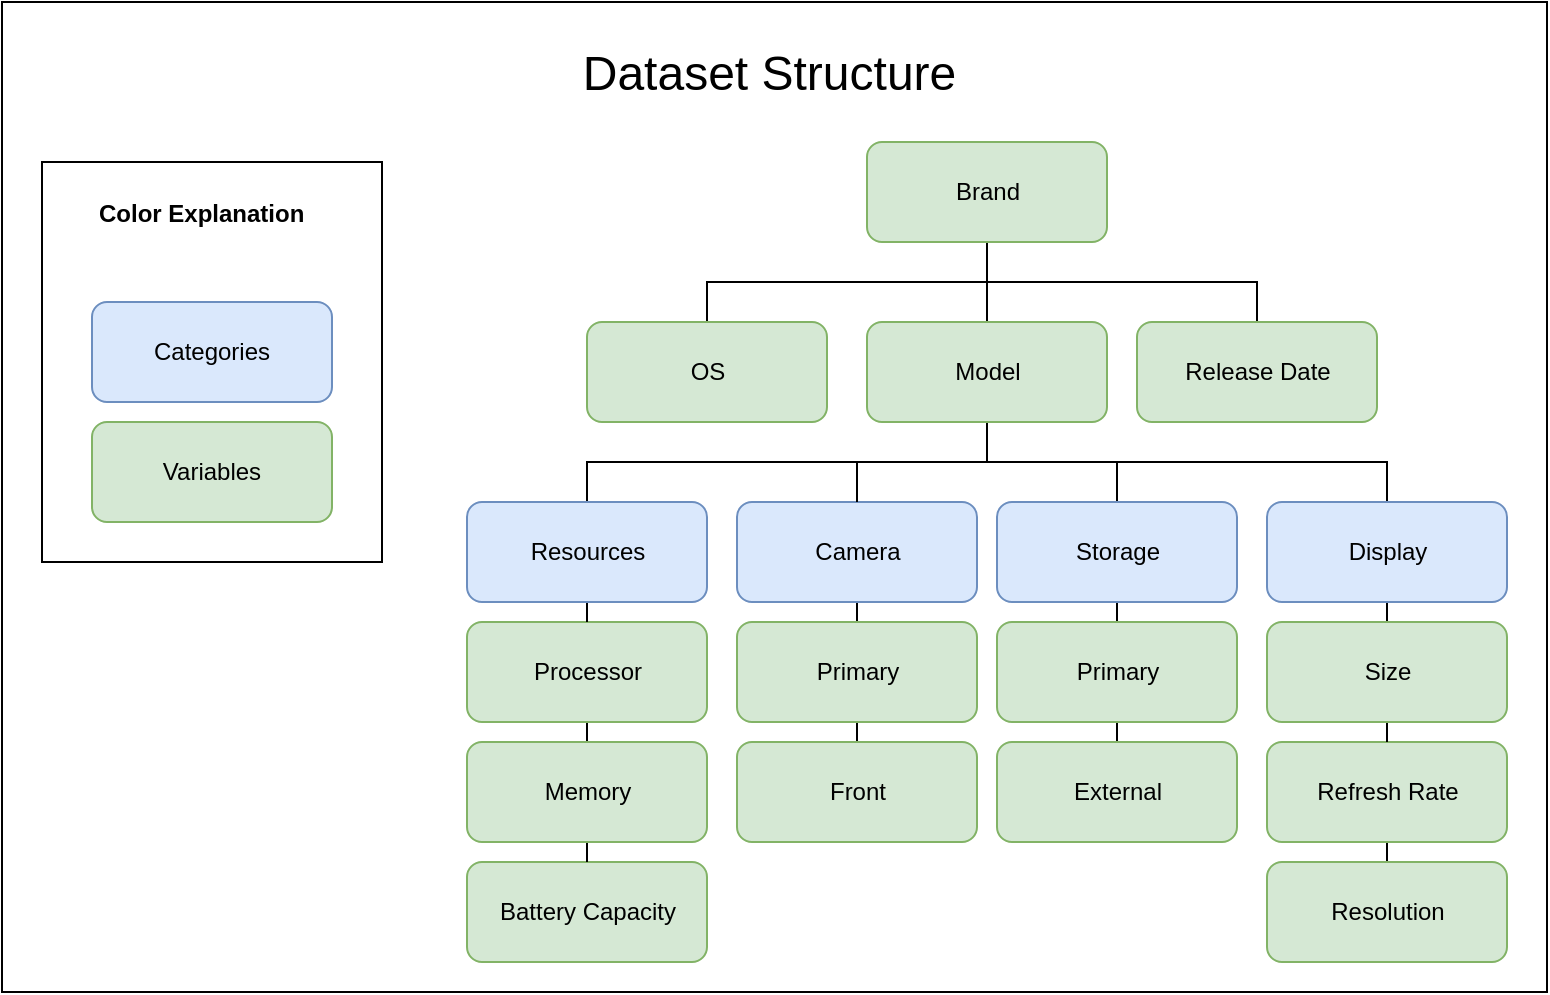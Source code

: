 <mxfile version="19.0.3" type="device"><diagram id="xkZMAxsnb4LCWCMwFsa1" name="Side-1"><mxGraphModel dx="2013" dy="750" grid="1" gridSize="10" guides="1" tooltips="1" connect="1" arrows="1" fold="1" page="1" pageScale="1" pageWidth="827" pageHeight="1169" math="0" shadow="0"><root><mxCell id="0"/><mxCell id="1" parent="0"/><mxCell id="AvP9XxFLdg4YkQqEHdtK-49" value="" style="rounded=0;whiteSpace=wrap;html=1;" parent="1" vertex="1"><mxGeometry x="-90" y="30" width="772.5" height="495" as="geometry"/></mxCell><mxCell id="AvP9XxFLdg4YkQqEHdtK-20" value="" style="rounded=0;whiteSpace=wrap;html=1;" parent="1" vertex="1"><mxGeometry x="-70" y="110" width="170" height="200" as="geometry"/></mxCell><mxCell id="AvP9XxFLdg4YkQqEHdtK-1" value="Battery Capacity" style="rounded=1;whiteSpace=wrap;html=1;fillColor=#d5e8d4;strokeColor=#82b366;" parent="1" vertex="1"><mxGeometry x="142.5" y="460" width="120" height="50" as="geometry"/></mxCell><mxCell id="AvP9XxFLdg4YkQqEHdtK-38" style="edgeStyle=orthogonalEdgeStyle;rounded=0;orthogonalLoop=1;jettySize=auto;html=1;exitX=0.5;exitY=1;exitDx=0;exitDy=0;entryX=0.5;entryY=0;entryDx=0;entryDy=0;endArrow=none;endFill=0;" parent="1" source="AvP9XxFLdg4YkQqEHdtK-2" target="AvP9XxFLdg4YkQqEHdtK-12" edge="1"><mxGeometry relative="1" as="geometry"/></mxCell><mxCell id="AvP9XxFLdg4YkQqEHdtK-2" value="Camera" style="rounded=1;whiteSpace=wrap;html=1;fillColor=#dae8fc;strokeColor=#6c8ebf;" parent="1" vertex="1"><mxGeometry x="277.5" y="280" width="120" height="50" as="geometry"/></mxCell><mxCell id="AvP9XxFLdg4YkQqEHdtK-28" style="edgeStyle=orthogonalEdgeStyle;rounded=0;orthogonalLoop=1;jettySize=auto;html=1;exitX=0.5;exitY=1;exitDx=0;exitDy=0;entryX=0.5;entryY=0;entryDx=0;entryDy=0;endArrow=none;endFill=0;" parent="1" source="AvP9XxFLdg4YkQqEHdtK-3" target="AvP9XxFLdg4YkQqEHdtK-4" edge="1"><mxGeometry relative="1" as="geometry"/></mxCell><mxCell id="AvP9XxFLdg4YkQqEHdtK-45" style="edgeStyle=orthogonalEdgeStyle;rounded=0;orthogonalLoop=1;jettySize=auto;html=1;exitX=0.5;exitY=1;exitDx=0;exitDy=0;endArrow=none;endFill=0;" parent="1" source="AvP9XxFLdg4YkQqEHdtK-3" target="AvP9XxFLdg4YkQqEHdtK-14" edge="1"><mxGeometry relative="1" as="geometry"/></mxCell><mxCell id="AvP9XxFLdg4YkQqEHdtK-46" style="edgeStyle=orthogonalEdgeStyle;rounded=0;orthogonalLoop=1;jettySize=auto;html=1;exitX=0.5;exitY=1;exitDx=0;exitDy=0;endArrow=none;endFill=0;" parent="1" source="AvP9XxFLdg4YkQqEHdtK-3" target="AvP9XxFLdg4YkQqEHdtK-15" edge="1"><mxGeometry relative="1" as="geometry"/></mxCell><mxCell id="AvP9XxFLdg4YkQqEHdtK-3" value="Brand" style="rounded=1;whiteSpace=wrap;html=1;fillColor=#d5e8d4;strokeColor=#82b366;" parent="1" vertex="1"><mxGeometry x="342.5" y="100" width="120" height="50" as="geometry"/></mxCell><mxCell id="AvP9XxFLdg4YkQqEHdtK-31" style="edgeStyle=orthogonalEdgeStyle;rounded=0;orthogonalLoop=1;jettySize=auto;html=1;exitX=0.5;exitY=1;exitDx=0;exitDy=0;entryX=0.5;entryY=0;entryDx=0;entryDy=0;endArrow=none;endFill=0;" parent="1" source="AvP9XxFLdg4YkQqEHdtK-4" target="AvP9XxFLdg4YkQqEHdtK-2" edge="1"><mxGeometry relative="1" as="geometry"/></mxCell><mxCell id="AvP9XxFLdg4YkQqEHdtK-32" style="edgeStyle=orthogonalEdgeStyle;rounded=0;orthogonalLoop=1;jettySize=auto;html=1;exitX=0.5;exitY=1;exitDx=0;exitDy=0;endArrow=none;endFill=0;" parent="1" source="AvP9XxFLdg4YkQqEHdtK-4" target="AvP9XxFLdg4YkQqEHdtK-5" edge="1"><mxGeometry relative="1" as="geometry"/></mxCell><mxCell id="AvP9XxFLdg4YkQqEHdtK-33" style="edgeStyle=orthogonalEdgeStyle;rounded=0;orthogonalLoop=1;jettySize=auto;html=1;exitX=0.5;exitY=1;exitDx=0;exitDy=0;endArrow=none;endFill=0;" parent="1" source="AvP9XxFLdg4YkQqEHdtK-4" target="AvP9XxFLdg4YkQqEHdtK-8" edge="1"><mxGeometry relative="1" as="geometry"/></mxCell><mxCell id="AvP9XxFLdg4YkQqEHdtK-34" style="edgeStyle=orthogonalEdgeStyle;rounded=0;orthogonalLoop=1;jettySize=auto;html=1;exitX=0.5;exitY=1;exitDx=0;exitDy=0;endArrow=none;endFill=0;" parent="1" source="AvP9XxFLdg4YkQqEHdtK-4" target="AvP9XxFLdg4YkQqEHdtK-23" edge="1"><mxGeometry relative="1" as="geometry"/></mxCell><mxCell id="AvP9XxFLdg4YkQqEHdtK-4" value="Model" style="rounded=1;whiteSpace=wrap;html=1;fillColor=#d5e8d4;strokeColor=#82b366;" parent="1" vertex="1"><mxGeometry x="342.5" y="190" width="120" height="50" as="geometry"/></mxCell><mxCell id="AvP9XxFLdg4YkQqEHdtK-40" style="edgeStyle=orthogonalEdgeStyle;rounded=0;orthogonalLoop=1;jettySize=auto;html=1;exitX=0.5;exitY=1;exitDx=0;exitDy=0;entryX=0.5;entryY=0;entryDx=0;entryDy=0;endArrow=none;endFill=0;" parent="1" source="AvP9XxFLdg4YkQqEHdtK-5" target="AvP9XxFLdg4YkQqEHdtK-6" edge="1"><mxGeometry relative="1" as="geometry"/></mxCell><mxCell id="AvP9XxFLdg4YkQqEHdtK-5" value="Storage" style="rounded=1;whiteSpace=wrap;html=1;fillColor=#dae8fc;strokeColor=#6c8ebf;" parent="1" vertex="1"><mxGeometry x="407.5" y="280" width="120" height="50" as="geometry"/></mxCell><mxCell id="AvP9XxFLdg4YkQqEHdtK-41" style="edgeStyle=orthogonalEdgeStyle;rounded=0;orthogonalLoop=1;jettySize=auto;html=1;exitX=0.5;exitY=1;exitDx=0;exitDy=0;entryX=0.5;entryY=0;entryDx=0;entryDy=0;endArrow=none;endFill=0;" parent="1" source="AvP9XxFLdg4YkQqEHdtK-6" target="AvP9XxFLdg4YkQqEHdtK-7" edge="1"><mxGeometry relative="1" as="geometry"/></mxCell><mxCell id="AvP9XxFLdg4YkQqEHdtK-6" value="Primary" style="rounded=1;whiteSpace=wrap;html=1;fillColor=#d5e8d4;strokeColor=#82b366;" parent="1" vertex="1"><mxGeometry x="407.5" y="340" width="120" height="50" as="geometry"/></mxCell><mxCell id="AvP9XxFLdg4YkQqEHdtK-7" value="External" style="rounded=1;whiteSpace=wrap;html=1;fillColor=#d5e8d4;strokeColor=#82b366;" parent="1" vertex="1"><mxGeometry x="407.5" y="400" width="120" height="50" as="geometry"/></mxCell><mxCell id="AvP9XxFLdg4YkQqEHdtK-42" style="edgeStyle=orthogonalEdgeStyle;rounded=0;orthogonalLoop=1;jettySize=auto;html=1;exitX=0.5;exitY=1;exitDx=0;exitDy=0;entryX=0.5;entryY=0;entryDx=0;entryDy=0;endArrow=none;endFill=0;" parent="1" source="AvP9XxFLdg4YkQqEHdtK-8" target="AvP9XxFLdg4YkQqEHdtK-10" edge="1"><mxGeometry relative="1" as="geometry"/></mxCell><mxCell id="AvP9XxFLdg4YkQqEHdtK-8" value="Display" style="rounded=1;whiteSpace=wrap;html=1;fillColor=#dae8fc;strokeColor=#6c8ebf;" parent="1" vertex="1"><mxGeometry x="542.5" y="280" width="120" height="50" as="geometry"/></mxCell><mxCell id="AvP9XxFLdg4YkQqEHdtK-44" style="edgeStyle=orthogonalEdgeStyle;rounded=0;orthogonalLoop=1;jettySize=auto;html=1;exitX=0.5;exitY=1;exitDx=0;exitDy=0;entryX=0.5;entryY=0;entryDx=0;entryDy=0;endArrow=none;endFill=0;" parent="1" source="AvP9XxFLdg4YkQqEHdtK-9" target="AvP9XxFLdg4YkQqEHdtK-11" edge="1"><mxGeometry relative="1" as="geometry"/></mxCell><mxCell id="AvP9XxFLdg4YkQqEHdtK-9" value="Refresh Rate" style="rounded=1;whiteSpace=wrap;html=1;fillColor=#d5e8d4;strokeColor=#82b366;" parent="1" vertex="1"><mxGeometry x="542.5" y="400" width="120" height="50" as="geometry"/></mxCell><mxCell id="AvP9XxFLdg4YkQqEHdtK-43" style="edgeStyle=orthogonalEdgeStyle;rounded=0;orthogonalLoop=1;jettySize=auto;html=1;exitX=0.5;exitY=1;exitDx=0;exitDy=0;entryX=0.5;entryY=0;entryDx=0;entryDy=0;endArrow=none;endFill=0;" parent="1" source="AvP9XxFLdg4YkQqEHdtK-10" target="AvP9XxFLdg4YkQqEHdtK-9" edge="1"><mxGeometry relative="1" as="geometry"/></mxCell><mxCell id="AvP9XxFLdg4YkQqEHdtK-10" value="Size" style="rounded=1;whiteSpace=wrap;html=1;fillColor=#d5e8d4;strokeColor=#82b366;" parent="1" vertex="1"><mxGeometry x="542.5" y="340" width="120" height="50" as="geometry"/></mxCell><mxCell id="AvP9XxFLdg4YkQqEHdtK-11" value="Resolution" style="rounded=1;whiteSpace=wrap;html=1;fillColor=#d5e8d4;strokeColor=#82b366;" parent="1" vertex="1"><mxGeometry x="542.5" y="460" width="120" height="50" as="geometry"/></mxCell><mxCell id="AvP9XxFLdg4YkQqEHdtK-39" style="edgeStyle=orthogonalEdgeStyle;rounded=0;orthogonalLoop=1;jettySize=auto;html=1;exitX=0.5;exitY=1;exitDx=0;exitDy=0;entryX=0.5;entryY=0;entryDx=0;entryDy=0;endArrow=none;endFill=0;" parent="1" source="AvP9XxFLdg4YkQqEHdtK-12" target="AvP9XxFLdg4YkQqEHdtK-13" edge="1"><mxGeometry relative="1" as="geometry"/></mxCell><mxCell id="AvP9XxFLdg4YkQqEHdtK-12" value="Primary" style="rounded=1;whiteSpace=wrap;html=1;fillColor=#d5e8d4;strokeColor=#82b366;" parent="1" vertex="1"><mxGeometry x="277.5" y="340" width="120" height="50" as="geometry"/></mxCell><mxCell id="AvP9XxFLdg4YkQqEHdtK-13" value="Front" style="rounded=1;whiteSpace=wrap;html=1;fillColor=#d5e8d4;strokeColor=#82b366;" parent="1" vertex="1"><mxGeometry x="277.5" y="400" width="120" height="50" as="geometry"/></mxCell><mxCell id="AvP9XxFLdg4YkQqEHdtK-14" value="Release Date" style="rounded=1;whiteSpace=wrap;html=1;fillColor=#d5e8d4;strokeColor=#82b366;" parent="1" vertex="1"><mxGeometry x="477.5" y="190" width="120" height="50" as="geometry"/></mxCell><mxCell id="AvP9XxFLdg4YkQqEHdtK-15" value="OS" style="rounded=1;whiteSpace=wrap;html=1;fillColor=#d5e8d4;strokeColor=#82b366;" parent="1" vertex="1"><mxGeometry x="202.5" y="190" width="120" height="50" as="geometry"/></mxCell><mxCell id="AvP9XxFLdg4YkQqEHdtK-36" style="edgeStyle=orthogonalEdgeStyle;rounded=0;orthogonalLoop=1;jettySize=auto;html=1;exitX=0.5;exitY=1;exitDx=0;exitDy=0;entryX=0.5;entryY=0;entryDx=0;entryDy=0;endArrow=none;endFill=0;" parent="1" source="AvP9XxFLdg4YkQqEHdtK-16" target="AvP9XxFLdg4YkQqEHdtK-17" edge="1"><mxGeometry relative="1" as="geometry"/></mxCell><mxCell id="AvP9XxFLdg4YkQqEHdtK-16" value="Processor" style="rounded=1;whiteSpace=wrap;html=1;fillColor=#d5e8d4;strokeColor=#82b366;" parent="1" vertex="1"><mxGeometry x="142.5" y="340" width="120" height="50" as="geometry"/></mxCell><mxCell id="AvP9XxFLdg4YkQqEHdtK-37" style="edgeStyle=orthogonalEdgeStyle;rounded=0;orthogonalLoop=1;jettySize=auto;html=1;exitX=0.5;exitY=1;exitDx=0;exitDy=0;entryX=0.5;entryY=0;entryDx=0;entryDy=0;endArrow=none;endFill=0;" parent="1" source="AvP9XxFLdg4YkQqEHdtK-17" target="AvP9XxFLdg4YkQqEHdtK-1" edge="1"><mxGeometry relative="1" as="geometry"/></mxCell><mxCell id="AvP9XxFLdg4YkQqEHdtK-17" value="Memory" style="rounded=1;whiteSpace=wrap;html=1;fillColor=#d5e8d4;strokeColor=#82b366;" parent="1" vertex="1"><mxGeometry x="142.5" y="400" width="120" height="50" as="geometry"/></mxCell><mxCell id="AvP9XxFLdg4YkQqEHdtK-18" value="Categories" style="rounded=1;whiteSpace=wrap;html=1;fillColor=#dae8fc;strokeColor=#6c8ebf;" parent="1" vertex="1"><mxGeometry x="-45" y="180" width="120" height="50" as="geometry"/></mxCell><mxCell id="AvP9XxFLdg4YkQqEHdtK-19" value="Variables" style="rounded=1;whiteSpace=wrap;html=1;fillColor=#d5e8d4;strokeColor=#82b366;" parent="1" vertex="1"><mxGeometry x="-45" y="240" width="120" height="50" as="geometry"/></mxCell><mxCell id="AvP9XxFLdg4YkQqEHdtK-21" value="Color Explanation" style="text;strokeColor=none;fillColor=none;align=left;verticalAlign=middle;spacingLeft=4;spacingRight=4;overflow=hidden;points=[[0,0.5],[1,0.5]];portConstraint=eastwest;rotatable=0;fontStyle=1" parent="1" vertex="1"><mxGeometry x="-47.5" y="120" width="125" height="30" as="geometry"/></mxCell><mxCell id="AvP9XxFLdg4YkQqEHdtK-35" style="edgeStyle=orthogonalEdgeStyle;rounded=0;orthogonalLoop=1;jettySize=auto;html=1;exitX=0.5;exitY=1;exitDx=0;exitDy=0;entryX=0.5;entryY=0;entryDx=0;entryDy=0;endArrow=none;endFill=0;" parent="1" source="AvP9XxFLdg4YkQqEHdtK-23" target="AvP9XxFLdg4YkQqEHdtK-16" edge="1"><mxGeometry relative="1" as="geometry"/></mxCell><mxCell id="AvP9XxFLdg4YkQqEHdtK-23" value="Resources" style="rounded=1;whiteSpace=wrap;html=1;fillColor=#dae8fc;strokeColor=#6c8ebf;" parent="1" vertex="1"><mxGeometry x="142.5" y="280" width="120" height="50" as="geometry"/></mxCell><mxCell id="AvP9XxFLdg4YkQqEHdtK-51" value="Dataset Structure" style="text;strokeColor=none;fillColor=none;align=left;verticalAlign=middle;spacingLeft=4;spacingRight=4;overflow=hidden;points=[[0,0.5],[1,0.5]];portConstraint=eastwest;rotatable=0;shadow=0;fontSize=24;" parent="1" vertex="1"><mxGeometry x="194.38" y="48" width="203.75" height="30" as="geometry"/></mxCell></root></mxGraphModel></diagram></mxfile>